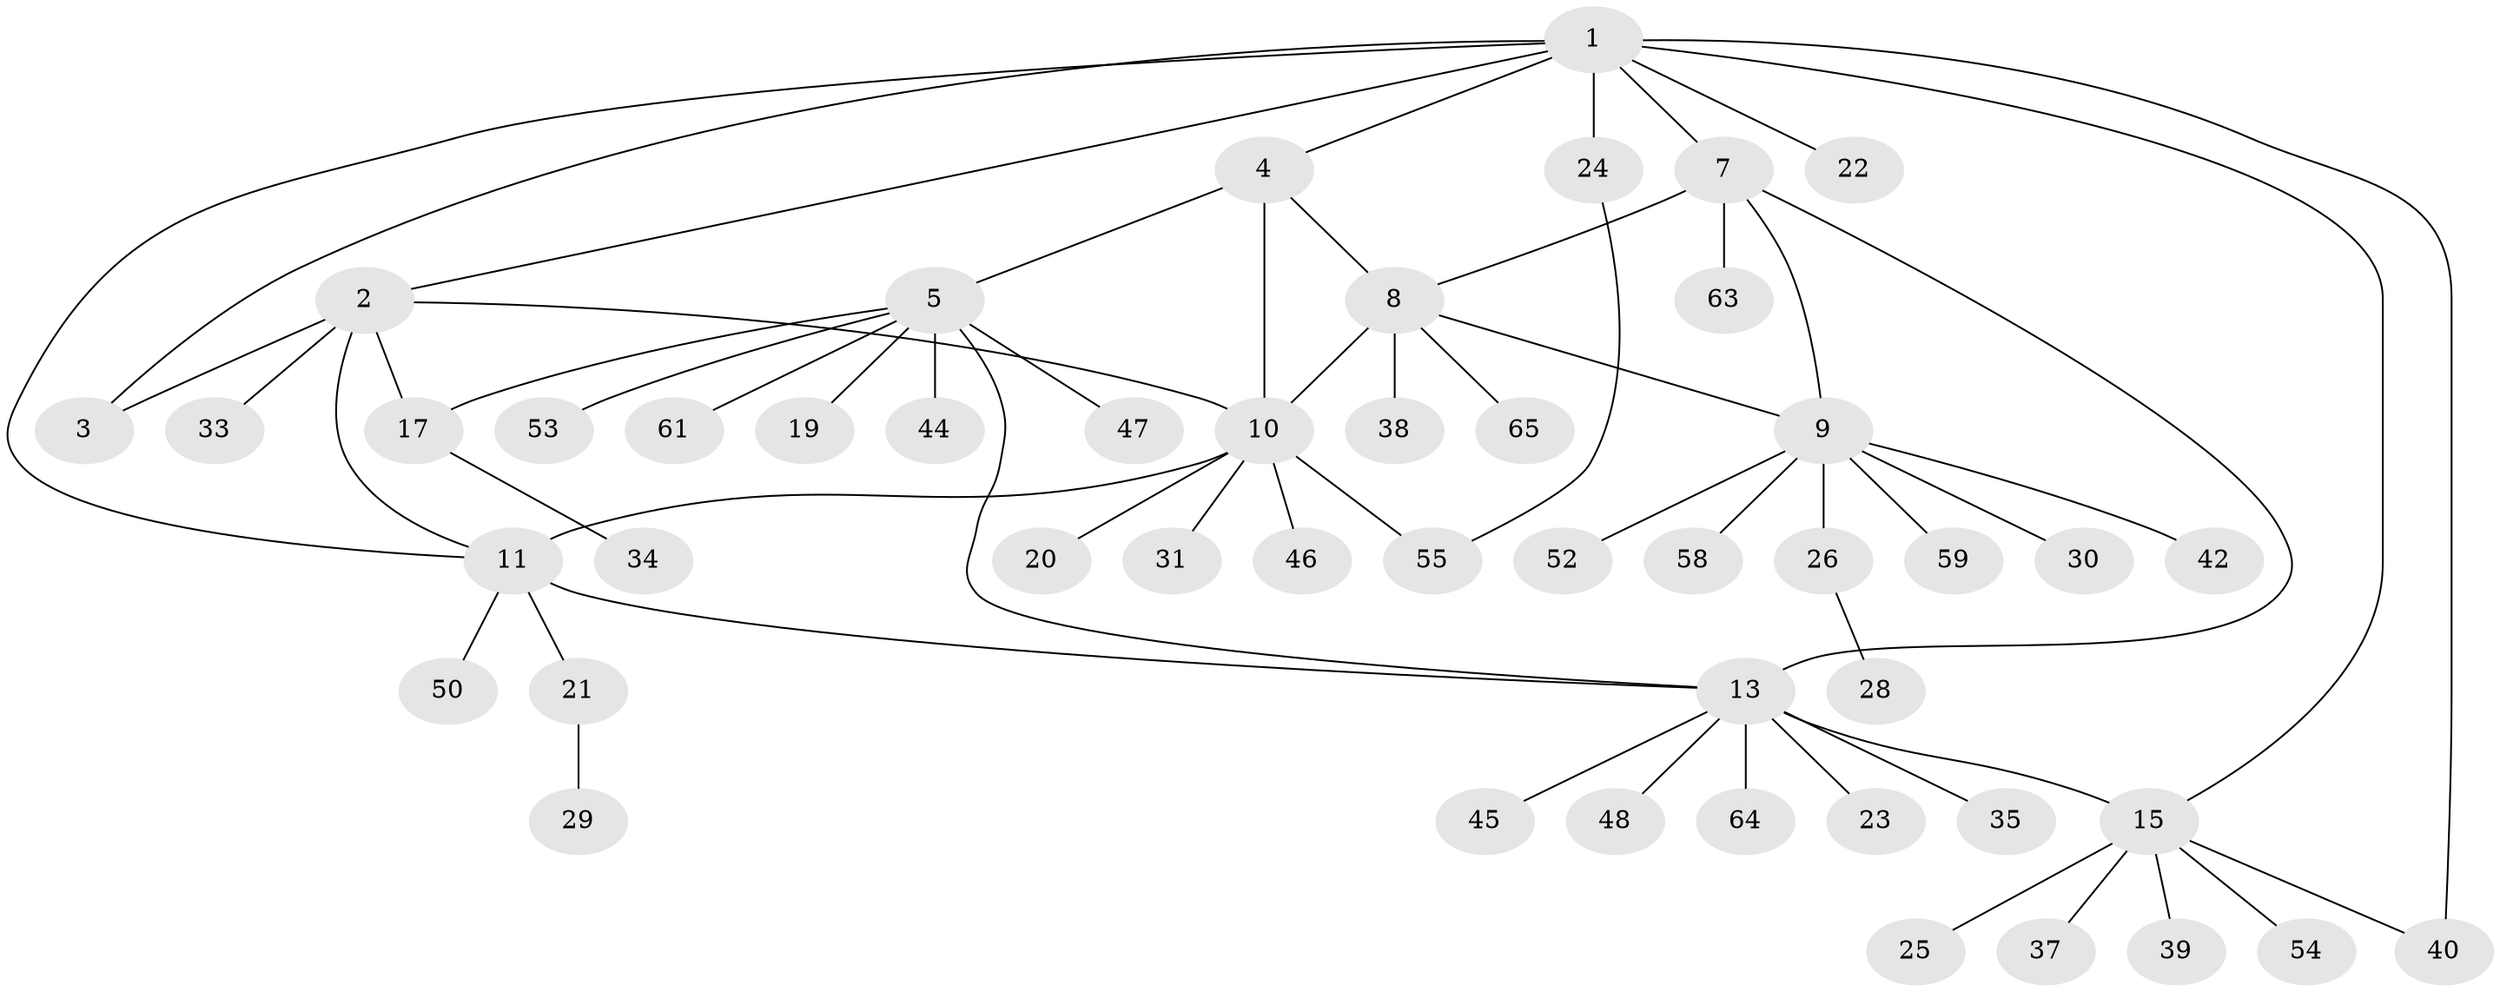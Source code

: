// original degree distribution, {9: 0.03076923076923077, 6: 0.046153846153846156, 3: 0.07692307692307693, 10: 0.015384615384615385, 4: 0.09230769230769231, 5: 0.03076923076923077, 7: 0.015384615384615385, 8: 0.015384615384615385, 2: 0.12307692307692308, 1: 0.5538461538461539}
// Generated by graph-tools (version 1.1) at 2025/42/03/06/25 10:42:15]
// undirected, 49 vertices, 61 edges
graph export_dot {
graph [start="1"]
  node [color=gray90,style=filled];
  1 [super="+49"];
  2;
  3 [super="+43"];
  4 [super="+6"];
  5 [super="+36"];
  7;
  8 [super="+18"];
  9 [super="+16"];
  10 [super="+12"];
  11 [super="+56"];
  13 [super="+14"];
  15 [super="+32"];
  17 [super="+62"];
  19 [super="+60"];
  20;
  21;
  22;
  23;
  24 [super="+27"];
  25;
  26 [super="+41"];
  28;
  29;
  30;
  31;
  33;
  34;
  35;
  37;
  38;
  39 [super="+51"];
  40;
  42;
  44;
  45;
  46;
  47;
  48;
  50 [super="+57"];
  52;
  53;
  54;
  55;
  58;
  59;
  61;
  63;
  64;
  65;
  1 -- 2;
  1 -- 3;
  1 -- 4;
  1 -- 7;
  1 -- 15;
  1 -- 22;
  1 -- 24;
  1 -- 40;
  1 -- 11;
  2 -- 3;
  2 -- 17;
  2 -- 33;
  2 -- 11;
  2 -- 10;
  4 -- 5 [weight=2];
  4 -- 8;
  4 -- 10;
  5 -- 13;
  5 -- 17;
  5 -- 19;
  5 -- 44;
  5 -- 47;
  5 -- 53;
  5 -- 61;
  7 -- 8;
  7 -- 9;
  7 -- 13;
  7 -- 63;
  8 -- 9;
  8 -- 65;
  8 -- 38;
  8 -- 10 [weight=2];
  9 -- 42;
  9 -- 26;
  9 -- 52;
  9 -- 58;
  9 -- 59;
  9 -- 30;
  10 -- 11 [weight=2];
  10 -- 31;
  10 -- 20;
  10 -- 55;
  10 -- 46;
  11 -- 13;
  11 -- 21;
  11 -- 50;
  13 -- 15 [weight=2];
  13 -- 35;
  13 -- 48;
  13 -- 64;
  13 -- 45;
  13 -- 23;
  15 -- 25;
  15 -- 40;
  15 -- 39;
  15 -- 37;
  15 -- 54;
  17 -- 34;
  21 -- 29;
  24 -- 55;
  26 -- 28;
}
